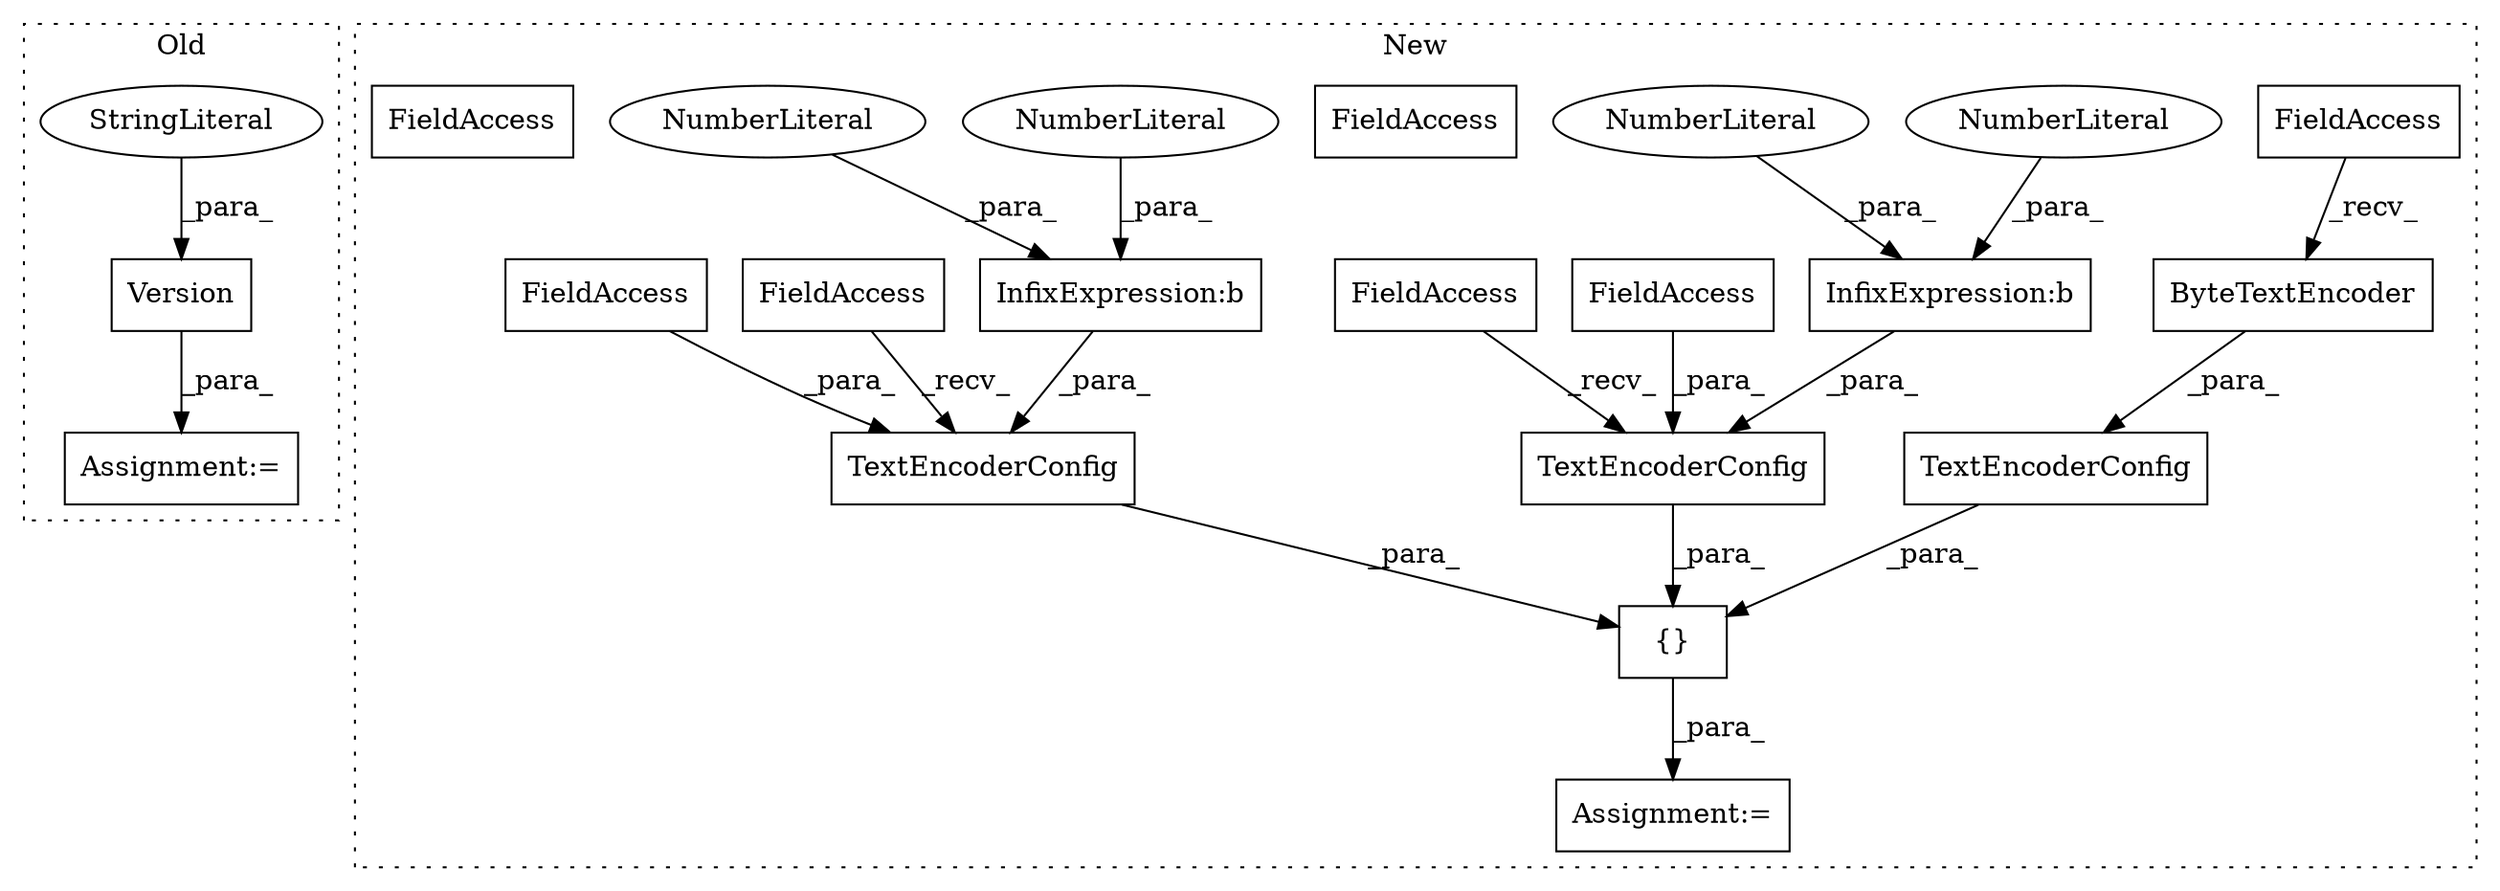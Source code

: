 digraph G {
subgraph cluster0 {
1 [label="Version" a="32" s="2801,2816" l="8,1" shape="box"];
10 [label="Assignment:=" a="7" s="2764" l="1" shape="box"];
11 [label="StringLiteral" a="45" s="2809" l="7" shape="ellipse"];
label = "Old";
style="dotted";
}
subgraph cluster1 {
2 [label="TextEncoderConfig" a="32" s="3374,3454" l="18,1" shape="box"];
3 [label="{}" a="4" s="3151,3960" l="1,1" shape="box"];
4 [label="InfixExpression:b" a="27" s="3952" l="3" shape="box"];
5 [label="NumberLiteral" a="34" s="3955" l="2" shape="ellipse"];
6 [label="NumberLiteral" a="34" s="3951" l="1" shape="ellipse"];
7 [label="ByteTextEncoder" a="32" s="3437" l="17" shape="box"];
8 [label="FieldAccess" a="22" s="3392" l="19" shape="box"];
9 [label="Assignment:=" a="7" s="3133" l="1" shape="box"];
12 [label="TextEncoderConfig" a="32" s="3868,3958" l="18,1" shape="box"];
13 [label="FieldAccess" a="22" s="3823" l="19" shape="box"];
14 [label="FieldAccess" a="22" s="3886" l="63" shape="box"];
15 [label="InfixExpression:b" a="27" s="3699" l="3" shape="box"];
16 [label="NumberLiteral" a="34" s="3702" l="2" shape="ellipse"];
17 [label="NumberLiteral" a="34" s="3698" l="1" shape="ellipse"];
18 [label="FieldAccess" a="22" s="3633" l="63" shape="box"];
19 [label="TextEncoderConfig" a="32" s="3615,3705" l="18,1" shape="box"];
20 [label="FieldAccess" a="22" s="3570" l="19" shape="box"];
21 [label="FieldAccess" a="22" s="3633" l="63" shape="box"];
22 [label="FieldAccess" a="22" s="3886" l="63" shape="box"];
label = "New";
style="dotted";
}
1 -> 10 [label="_para_"];
2 -> 3 [label="_para_"];
3 -> 9 [label="_para_"];
4 -> 12 [label="_para_"];
5 -> 4 [label="_para_"];
6 -> 4 [label="_para_"];
7 -> 2 [label="_para_"];
8 -> 7 [label="_recv_"];
11 -> 1 [label="_para_"];
12 -> 3 [label="_para_"];
13 -> 12 [label="_recv_"];
15 -> 19 [label="_para_"];
16 -> 15 [label="_para_"];
17 -> 15 [label="_para_"];
19 -> 3 [label="_para_"];
20 -> 19 [label="_recv_"];
21 -> 19 [label="_para_"];
22 -> 12 [label="_para_"];
}